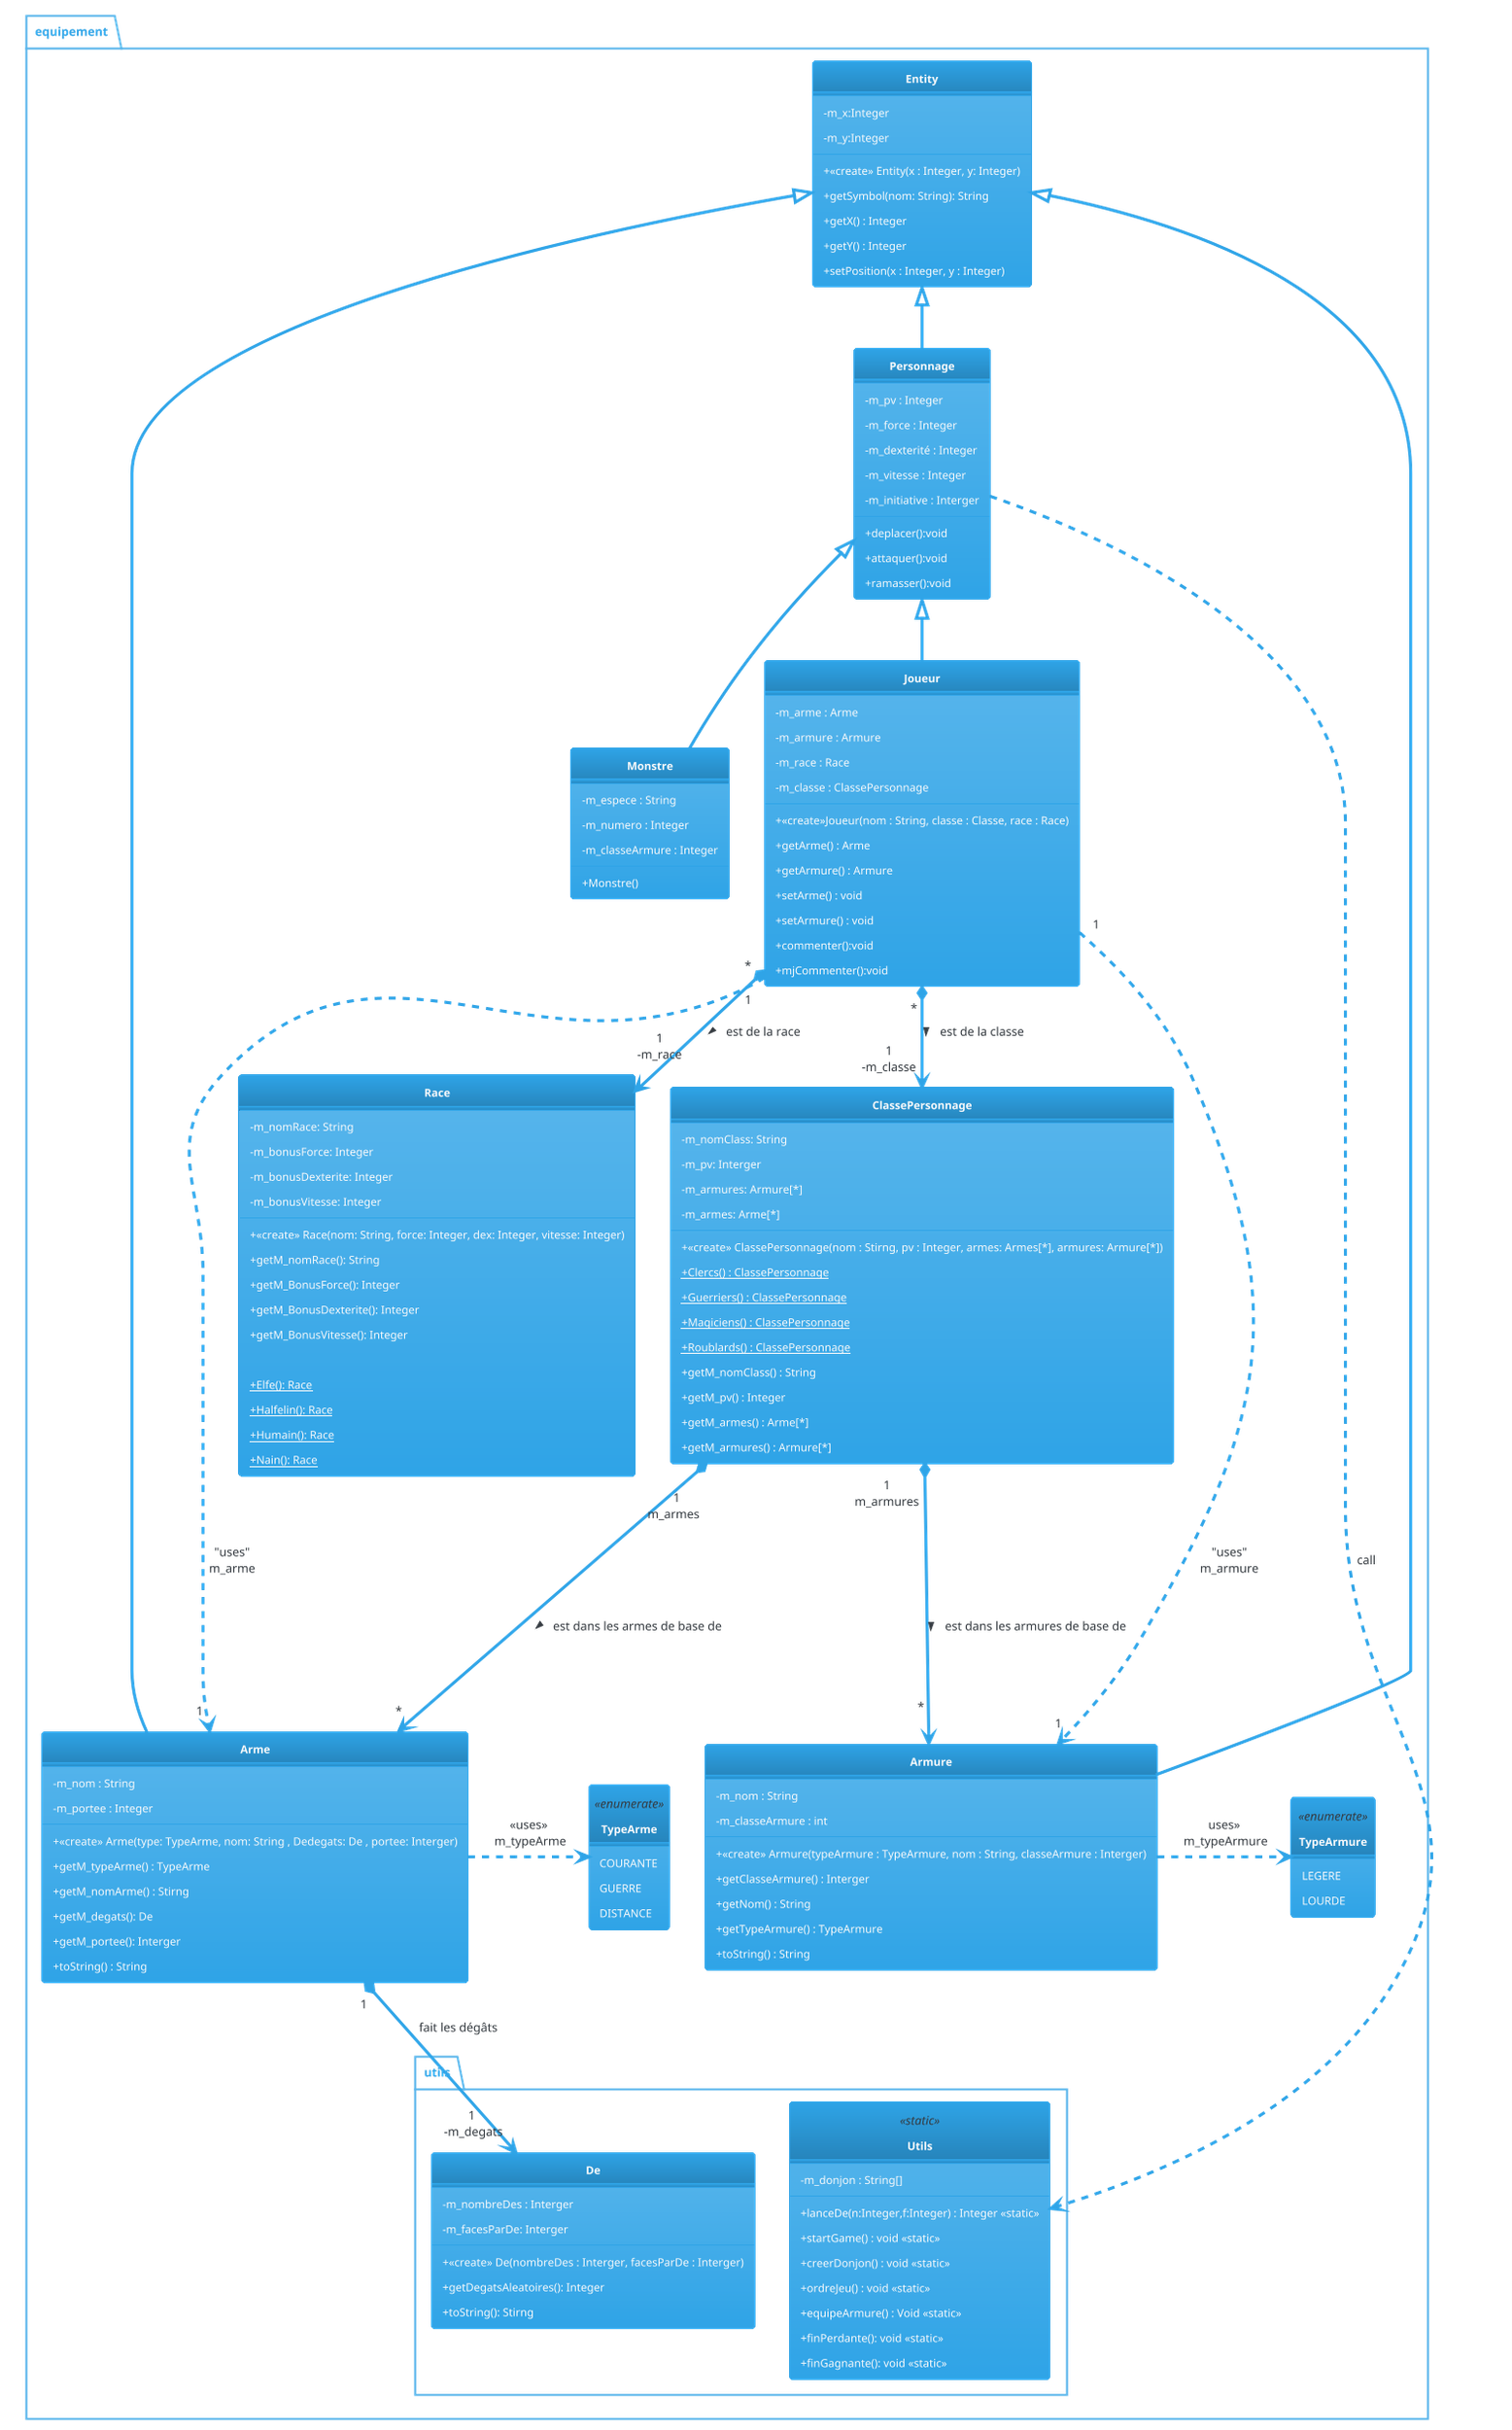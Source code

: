 @startuml
'https://plantuml.com/use-case-diagram
!theme cerulean
skinparam style strictuml
skinparam classFontStyle Bold
skinparam classAttributeIconSize 0
hide empty members

package equipement
{

' Class Arme
  class Arme{
    -m_nom : String
    - m_portee : Integer
    + <<create>> Arme(type: TypeArme, nom: String , Dedegats: De , portee: Interger)
    + getM_typeArme() : TypeArme
    + getM_nomArme() : Stirng
    + getM_degats(): De
    + getM_portee(): Interger
    + toString() : String
}
  enum TypeArme <<enumerate>>
  {
  COURANTE
  GUERRE
  DISTANCE
  }
' Class Armure
class Armure{
    -m_nom : String
    - m_classeArmure : int
    + <<create>> Armure(typeArmure : TypeArmure, nom : String, classeArmure : Interger)
    + getClasseArmure() : Interger
    + getNom() : String
    + getTypeArmure() : TypeArmure
    + toString() : String
}

enum TypeArmure <<enumerate>>
{
  LEGERE
  LOURDE
}

class Entity{
   - m_x:Integer
   - m_y:Integer
   + <<create>> Entity(x : Integer, y: Integer)
   + getSymbol(nom: String): String
   + getX() : Integer
   + getY() : Integer
   + setPosition(x : Integer, y : Integer)
}

class Personnage{
    -m_pv : Integer
    -m_force : Integer
    -m_dexterité : Integer
    -m_vitesse : Integer
    -m_initiative : Interger
    +deplacer():void
    +attaquer():void
    +ramasser():void
}

class Joueur{
    -m_arme : Arme
    -m_armure : Armure
    -m_race : Race
    -m_classe : ClassePersonnage
    +<<create>>Joueur(nom : String, classe : Classe, race : Race)
    +getArme() : Arme
    +getArmure() : Armure
    +setArme() : void
    +setArmure() : void
    +commenter():void
    +mjCommenter():void
}

class Monstre {
    +Monstre()
    -m_espece : String
    -m_numero : Integer
    -m_classeArmure : Integer
}

class ClassePersonnage {
   - m_nomClass: String
   - m_pv: Interger
   - m_armures: Armure[*]
   -m_armes: Arme[*]

   + <<create>> ClassePersonnage(nom : Stirng, pv : Integer, armes: Armes[*], armures: Armure[*])
   + {static} Clercs() : ClassePersonnage
   + {static} Guerriers() : ClassePersonnage
   + {static} Magiciens() : ClassePersonnage
   + {static} Roublards() : ClassePersonnage
   + getM_nomClass() : String
   + getM_pv() : Integer
   + getM_armes() : Arme[*]
   + getM_armures() : Armure[*]
}

class Race {
  - m_nomRace: String
  - m_bonusForce: Integer
  - m_bonusDexterite: Integer
  - m_bonusVitesse: Integer

  + <<create>> Race(nom: String, force: Integer, dex: Integer, vitesse: Integer)
  + getM_nomRace(): String
  + getM_BonusForce(): Integer
  + getM_BonusDexterite(): Integer
  + getM_BonusVitesse(): Integer

  + {static} Elfe(): Race
  + {static} Halfelin(): Race
  + {static} Humain(): Race
  + {static} Nain(): Race
}

package utils
{
  class Utils <<static>>{
    -m_donjon : String[]
    +lanceDe(n:Integer,f:Integer) : Integer <<static>>
    +startGame() : void <<static>>
    +creerDonjon() : void <<static>>
    +ordreJeu() : void <<static>>
    +equipeArmure() : Void <<static>>
    +finPerdante(): void <<static>>
    +finGagnante(): void <<static>>
  }
  class De
  {
    - m_nombreDes : Interger
    - m_facesParDe: Interger
    + <<create>> De(nombreDes : Interger, facesParDe : Interger)
    + getDegatsAleatoires(): Integer
    + toString(): Stirng
  }
}

Personnage <|-- Joueur
Personnage <|-- Monstre
Entity <|-- Personnage
Entity <|-- Arme
Entity <|-- Armure
Joueur "*" *--> "1\n-m_classe" ClassePersonnage :  est de la classe >
' Relation de Classe de Personnage
ClassePersonnage "1\nm_armes  " *----> "*" Arme:est dans les armes de base de >
ClassePersonnage "1\nm_armures" *----> "*\n" Armure : est dans les armures de base de >


Personnage .> Utils : "«call»"
Joueur "*" *--> "1\n-m_race" Race :  est de la race >
Joueur "1" .> "1" Arme : "uses"\nm_arme
Joueur "1" .> "1" Armure : "uses"\nm_armure

' Class Arme Relations
Arme .> TypeArme : "«uses»\n m_typeArme"
Arme "1" *--> "1\n -m_degats" De : fait les dégâts
' Class Armure Relations
Armure .> TypeArmure : "«uses»\n m_typeArmure""
@enduml